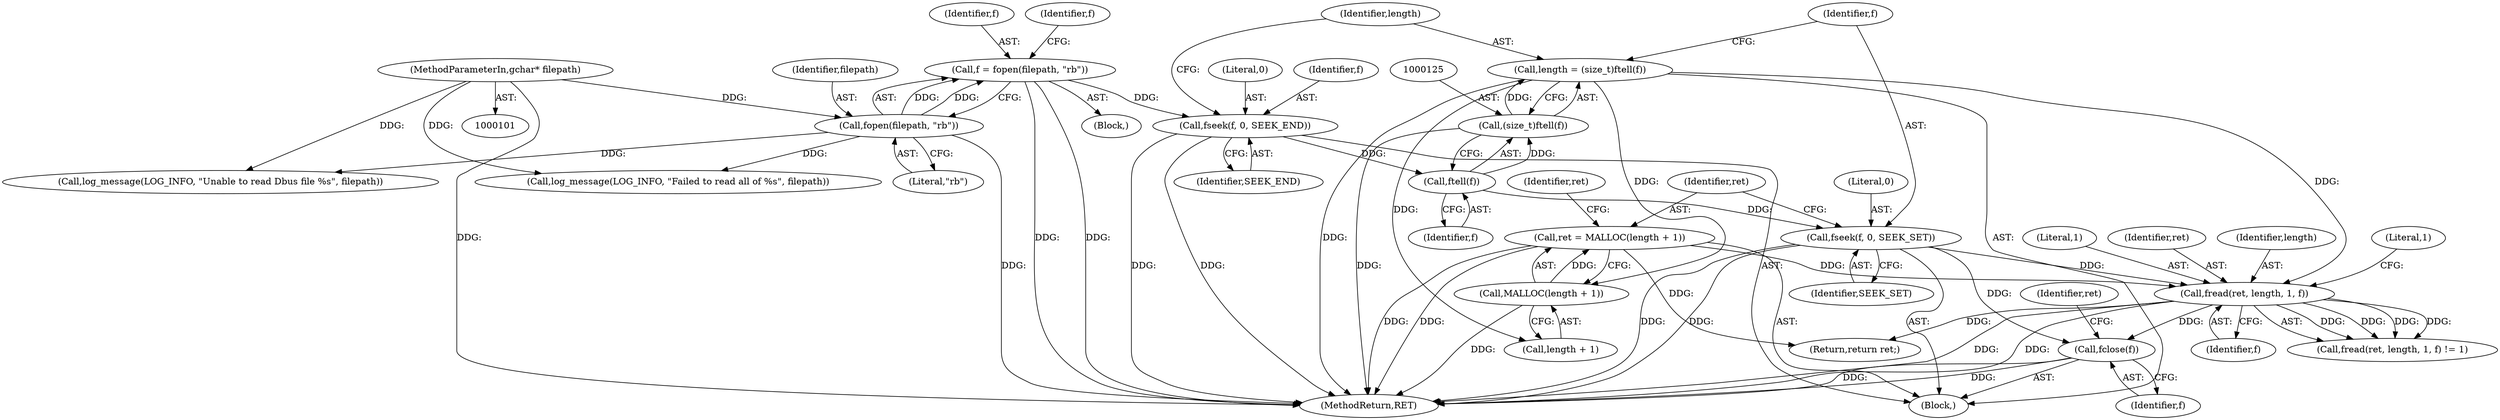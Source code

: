 digraph "1_keepalived_04f2d32871bb3b11d7dc024039952f2fe2750306_2@API" {
"1000164" [label="(Call,fclose(f))"];
"1000128" [label="(Call,fseek(f, 0, SEEK_SET))"];
"1000126" [label="(Call,ftell(f))"];
"1000118" [label="(Call,fseek(f, 0, SEEK_END))"];
"1000110" [label="(Call,f = fopen(filepath, \"rb\"))"];
"1000112" [label="(Call,fopen(filepath, \"rb\"))"];
"1000102" [label="(MethodParameterIn,gchar* filepath)"];
"1000143" [label="(Call,fread(ret, length, 1, f))"];
"1000132" [label="(Call,ret = MALLOC(length + 1))"];
"1000134" [label="(Call,MALLOC(length + 1))"];
"1000122" [label="(Call,length = (size_t)ftell(f))"];
"1000124" [label="(Call,(size_t)ftell(f))"];
"1000110" [label="(Call,f = fopen(filepath, \"rb\"))"];
"1000111" [label="(Identifier,f)"];
"1000112" [label="(Call,fopen(filepath, \"rb\"))"];
"1000148" [label="(Literal,1)"];
"1000114" [label="(Literal,\"rb\")"];
"1000146" [label="(Literal,1)"];
"1000150" [label="(Call,log_message(LOG_INFO, \"Failed to read all of %s\", filepath))"];
"1000116" [label="(Identifier,f)"];
"1000165" [label="(Identifier,f)"];
"1000117" [label="(Block,)"];
"1000121" [label="(Identifier,SEEK_END)"];
"1000166" [label="(Return,return ret;)"];
"1000139" [label="(Identifier,ret)"];
"1000135" [label="(Call,length + 1)"];
"1000127" [label="(Identifier,f)"];
"1000120" [label="(Literal,0)"];
"1000131" [label="(Identifier,SEEK_SET)"];
"1000160" [label="(Call,log_message(LOG_INFO, \"Unable to read Dbus file %s\", filepath))"];
"1000103" [label="(Block,)"];
"1000144" [label="(Identifier,ret)"];
"1000102" [label="(MethodParameterIn,gchar* filepath)"];
"1000126" [label="(Call,ftell(f))"];
"1000128" [label="(Call,fseek(f, 0, SEEK_SET))"];
"1000145" [label="(Identifier,length)"];
"1000164" [label="(Call,fclose(f))"];
"1000130" [label="(Literal,0)"];
"1000129" [label="(Identifier,f)"];
"1000119" [label="(Identifier,f)"];
"1000167" [label="(Identifier,ret)"];
"1000123" [label="(Identifier,length)"];
"1000124" [label="(Call,(size_t)ftell(f))"];
"1000147" [label="(Identifier,f)"];
"1000133" [label="(Identifier,ret)"];
"1000142" [label="(Call,fread(ret, length, 1, f) != 1)"];
"1000118" [label="(Call,fseek(f, 0, SEEK_END))"];
"1000168" [label="(MethodReturn,RET)"];
"1000113" [label="(Identifier,filepath)"];
"1000132" [label="(Call,ret = MALLOC(length + 1))"];
"1000122" [label="(Call,length = (size_t)ftell(f))"];
"1000134" [label="(Call,MALLOC(length + 1))"];
"1000143" [label="(Call,fread(ret, length, 1, f))"];
"1000164" -> "1000117"  [label="AST: "];
"1000164" -> "1000165"  [label="CFG: "];
"1000165" -> "1000164"  [label="AST: "];
"1000167" -> "1000164"  [label="CFG: "];
"1000164" -> "1000168"  [label="DDG: "];
"1000164" -> "1000168"  [label="DDG: "];
"1000128" -> "1000164"  [label="DDG: "];
"1000143" -> "1000164"  [label="DDG: "];
"1000128" -> "1000117"  [label="AST: "];
"1000128" -> "1000131"  [label="CFG: "];
"1000129" -> "1000128"  [label="AST: "];
"1000130" -> "1000128"  [label="AST: "];
"1000131" -> "1000128"  [label="AST: "];
"1000133" -> "1000128"  [label="CFG: "];
"1000128" -> "1000168"  [label="DDG: "];
"1000128" -> "1000168"  [label="DDG: "];
"1000126" -> "1000128"  [label="DDG: "];
"1000128" -> "1000143"  [label="DDG: "];
"1000126" -> "1000124"  [label="AST: "];
"1000126" -> "1000127"  [label="CFG: "];
"1000127" -> "1000126"  [label="AST: "];
"1000124" -> "1000126"  [label="CFG: "];
"1000126" -> "1000124"  [label="DDG: "];
"1000118" -> "1000126"  [label="DDG: "];
"1000118" -> "1000117"  [label="AST: "];
"1000118" -> "1000121"  [label="CFG: "];
"1000119" -> "1000118"  [label="AST: "];
"1000120" -> "1000118"  [label="AST: "];
"1000121" -> "1000118"  [label="AST: "];
"1000123" -> "1000118"  [label="CFG: "];
"1000118" -> "1000168"  [label="DDG: "];
"1000118" -> "1000168"  [label="DDG: "];
"1000110" -> "1000118"  [label="DDG: "];
"1000110" -> "1000103"  [label="AST: "];
"1000110" -> "1000112"  [label="CFG: "];
"1000111" -> "1000110"  [label="AST: "];
"1000112" -> "1000110"  [label="AST: "];
"1000116" -> "1000110"  [label="CFG: "];
"1000110" -> "1000168"  [label="DDG: "];
"1000110" -> "1000168"  [label="DDG: "];
"1000112" -> "1000110"  [label="DDG: "];
"1000112" -> "1000110"  [label="DDG: "];
"1000112" -> "1000114"  [label="CFG: "];
"1000113" -> "1000112"  [label="AST: "];
"1000114" -> "1000112"  [label="AST: "];
"1000112" -> "1000168"  [label="DDG: "];
"1000102" -> "1000112"  [label="DDG: "];
"1000112" -> "1000150"  [label="DDG: "];
"1000112" -> "1000160"  [label="DDG: "];
"1000102" -> "1000101"  [label="AST: "];
"1000102" -> "1000168"  [label="DDG: "];
"1000102" -> "1000150"  [label="DDG: "];
"1000102" -> "1000160"  [label="DDG: "];
"1000143" -> "1000142"  [label="AST: "];
"1000143" -> "1000147"  [label="CFG: "];
"1000144" -> "1000143"  [label="AST: "];
"1000145" -> "1000143"  [label="AST: "];
"1000146" -> "1000143"  [label="AST: "];
"1000147" -> "1000143"  [label="AST: "];
"1000148" -> "1000143"  [label="CFG: "];
"1000143" -> "1000168"  [label="DDG: "];
"1000143" -> "1000168"  [label="DDG: "];
"1000143" -> "1000142"  [label="DDG: "];
"1000143" -> "1000142"  [label="DDG: "];
"1000143" -> "1000142"  [label="DDG: "];
"1000143" -> "1000142"  [label="DDG: "];
"1000132" -> "1000143"  [label="DDG: "];
"1000122" -> "1000143"  [label="DDG: "];
"1000143" -> "1000166"  [label="DDG: "];
"1000132" -> "1000117"  [label="AST: "];
"1000132" -> "1000134"  [label="CFG: "];
"1000133" -> "1000132"  [label="AST: "];
"1000134" -> "1000132"  [label="AST: "];
"1000139" -> "1000132"  [label="CFG: "];
"1000132" -> "1000168"  [label="DDG: "];
"1000132" -> "1000168"  [label="DDG: "];
"1000134" -> "1000132"  [label="DDG: "];
"1000132" -> "1000166"  [label="DDG: "];
"1000134" -> "1000135"  [label="CFG: "];
"1000135" -> "1000134"  [label="AST: "];
"1000134" -> "1000168"  [label="DDG: "];
"1000122" -> "1000134"  [label="DDG: "];
"1000122" -> "1000117"  [label="AST: "];
"1000122" -> "1000124"  [label="CFG: "];
"1000123" -> "1000122"  [label="AST: "];
"1000124" -> "1000122"  [label="AST: "];
"1000129" -> "1000122"  [label="CFG: "];
"1000122" -> "1000168"  [label="DDG: "];
"1000124" -> "1000122"  [label="DDG: "];
"1000122" -> "1000135"  [label="DDG: "];
"1000125" -> "1000124"  [label="AST: "];
"1000124" -> "1000168"  [label="DDG: "];
}
